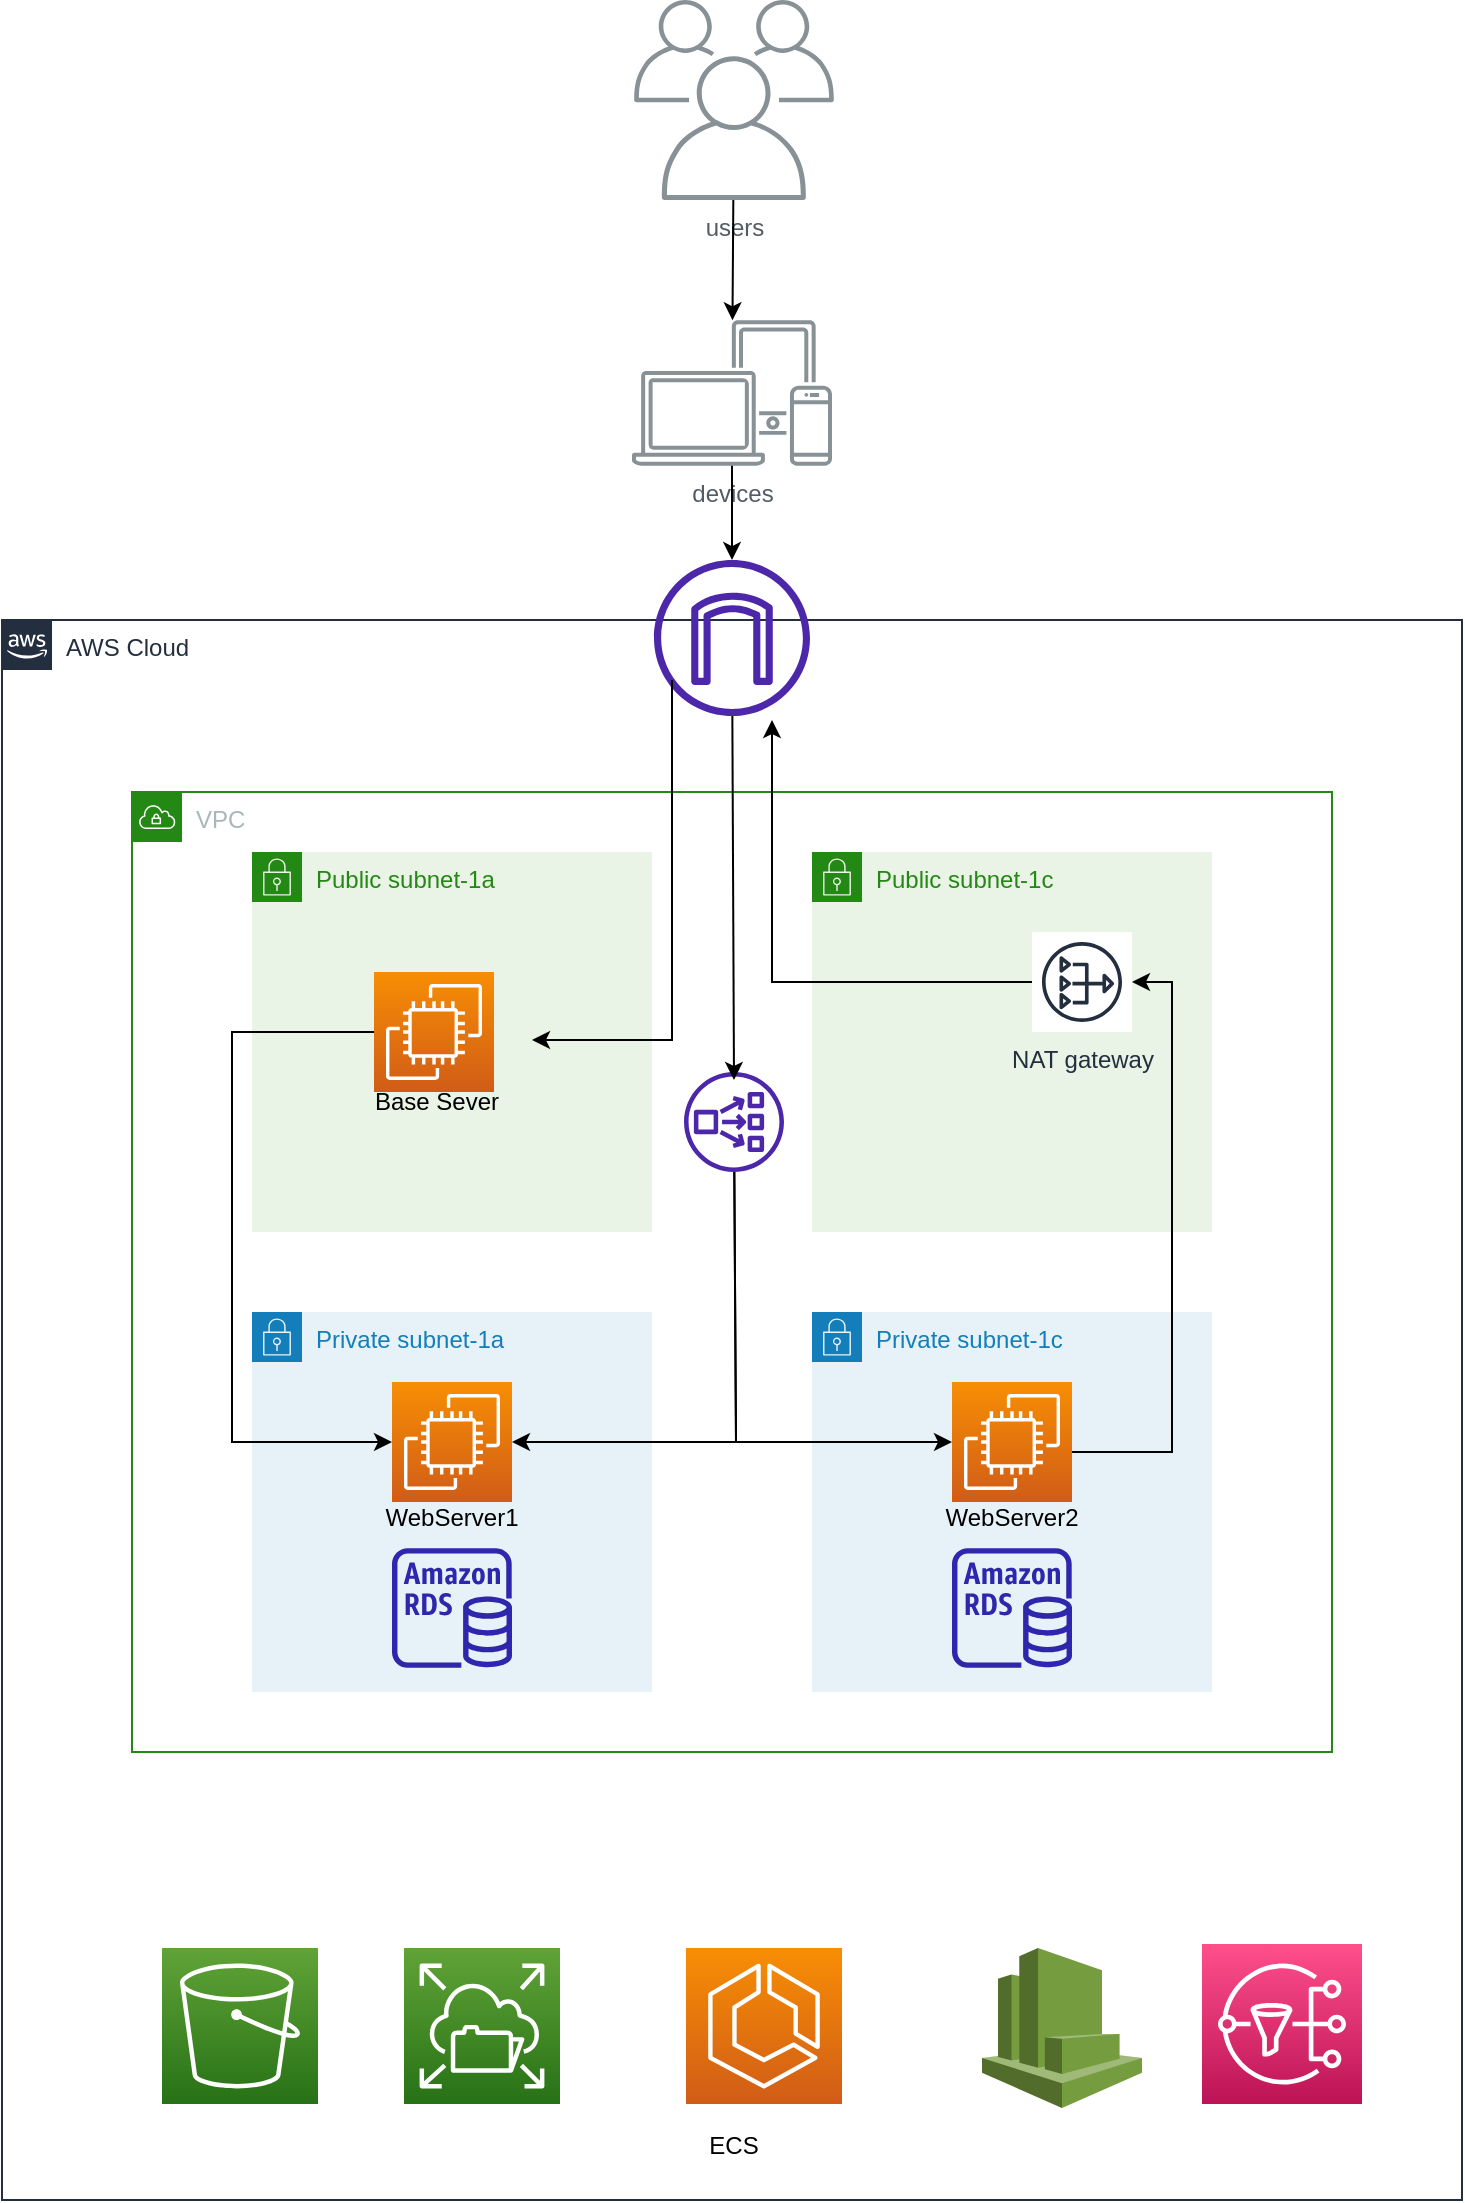 <mxfile version="20.7.4" type="github">
  <diagram id="Ht1M8jgEwFfnCIfOTk4-" name="Page-1">
    <mxGraphModel dx="1444" dy="2125" grid="1" gridSize="10" guides="1" tooltips="1" connect="1" arrows="1" fold="1" page="1" pageScale="1" pageWidth="827" pageHeight="1169" math="0" shadow="0">
      <root>
        <mxCell id="0" />
        <mxCell id="1" parent="0" />
        <mxCell id="wT7R8Gb02gKqp-uB0HgC-1" value="users" style="sketch=0;outlineConnect=0;gradientColor=none;fontColor=#545B64;strokeColor=none;fillColor=#879196;dashed=0;verticalLabelPosition=bottom;verticalAlign=top;align=center;html=1;fontSize=12;fontStyle=0;aspect=fixed;shape=mxgraph.aws4.illustration_users;pointerEvents=1" vertex="1" parent="1">
          <mxGeometry x="371" y="-150" width="100" height="100" as="geometry" />
        </mxCell>
        <mxCell id="wT7R8Gb02gKqp-uB0HgC-2" value="devices" style="sketch=0;outlineConnect=0;gradientColor=none;fontColor=#545B64;strokeColor=none;fillColor=#879196;dashed=0;verticalLabelPosition=bottom;verticalAlign=top;align=center;html=1;fontSize=12;fontStyle=0;aspect=fixed;shape=mxgraph.aws4.illustration_devices;pointerEvents=1" vertex="1" parent="1">
          <mxGeometry x="370" y="10" width="100" height="73" as="geometry" />
        </mxCell>
        <mxCell id="wT7R8Gb02gKqp-uB0HgC-3" value="AWS Cloud" style="points=[[0,0],[0.25,0],[0.5,0],[0.75,0],[1,0],[1,0.25],[1,0.5],[1,0.75],[1,1],[0.75,1],[0.5,1],[0.25,1],[0,1],[0,0.75],[0,0.5],[0,0.25]];outlineConnect=0;gradientColor=none;html=1;whiteSpace=wrap;fontSize=12;fontStyle=0;container=1;pointerEvents=0;collapsible=0;recursiveResize=0;shape=mxgraph.aws4.group;grIcon=mxgraph.aws4.group_aws_cloud_alt;strokeColor=#232F3E;fillColor=none;verticalAlign=top;align=left;spacingLeft=30;fontColor=#232F3E;dashed=0;" vertex="1" parent="1">
          <mxGeometry x="55" y="160" width="730" height="790" as="geometry" />
        </mxCell>
        <mxCell id="wT7R8Gb02gKqp-uB0HgC-141" value="VPC" style="points=[[0,0],[0.25,0],[0.5,0],[0.75,0],[1,0],[1,0.25],[1,0.5],[1,0.75],[1,1],[0.75,1],[0.5,1],[0.25,1],[0,1],[0,0.75],[0,0.5],[0,0.25]];outlineConnect=0;gradientColor=none;html=1;whiteSpace=wrap;fontSize=12;fontStyle=0;container=1;pointerEvents=0;collapsible=0;recursiveResize=0;shape=mxgraph.aws4.group;grIcon=mxgraph.aws4.group_vpc;strokeColor=#248814;fillColor=none;verticalAlign=top;align=left;spacingLeft=30;fontColor=#AAB7B8;dashed=0;" vertex="1" parent="wT7R8Gb02gKqp-uB0HgC-3">
          <mxGeometry x="65" y="86" width="600" height="480" as="geometry" />
        </mxCell>
        <mxCell id="wT7R8Gb02gKqp-uB0HgC-142" value="Public subnet-1a" style="points=[[0,0],[0.25,0],[0.5,0],[0.75,0],[1,0],[1,0.25],[1,0.5],[1,0.75],[1,1],[0.75,1],[0.5,1],[0.25,1],[0,1],[0,0.75],[0,0.5],[0,0.25]];outlineConnect=0;gradientColor=none;html=1;whiteSpace=wrap;fontSize=12;fontStyle=0;container=1;pointerEvents=0;collapsible=0;recursiveResize=0;shape=mxgraph.aws4.group;grIcon=mxgraph.aws4.group_security_group;grStroke=0;strokeColor=#248814;fillColor=#E9F3E6;verticalAlign=top;align=left;spacingLeft=30;fontColor=#248814;dashed=0;" vertex="1" parent="wT7R8Gb02gKqp-uB0HgC-141">
          <mxGeometry x="60" y="30" width="200" height="190" as="geometry" />
        </mxCell>
        <mxCell id="wT7R8Gb02gKqp-uB0HgC-143" value="Base Sever" style="text;strokeColor=none;align=center;fillColor=none;html=1;verticalAlign=middle;whiteSpace=wrap;rounded=0;" vertex="1" parent="wT7R8Gb02gKqp-uB0HgC-142">
          <mxGeometry x="58" y="110" width="69" height="30" as="geometry" />
        </mxCell>
        <mxCell id="wT7R8Gb02gKqp-uB0HgC-144" value="Public subnet-1c" style="points=[[0,0],[0.25,0],[0.5,0],[0.75,0],[1,0],[1,0.25],[1,0.5],[1,0.75],[1,1],[0.75,1],[0.5,1],[0.25,1],[0,1],[0,0.75],[0,0.5],[0,0.25]];outlineConnect=0;gradientColor=none;html=1;whiteSpace=wrap;fontSize=12;fontStyle=0;container=1;pointerEvents=0;collapsible=0;recursiveResize=0;shape=mxgraph.aws4.group;grIcon=mxgraph.aws4.group_security_group;grStroke=0;strokeColor=#248814;fillColor=#E9F3E6;verticalAlign=top;align=left;spacingLeft=30;fontColor=#248814;dashed=0;" vertex="1" parent="wT7R8Gb02gKqp-uB0HgC-141">
          <mxGeometry x="340" y="30" width="200" height="190" as="geometry" />
        </mxCell>
        <mxCell id="wT7R8Gb02gKqp-uB0HgC-145" value="Private subnet-1c" style="points=[[0,0],[0.25,0],[0.5,0],[0.75,0],[1,0],[1,0.25],[1,0.5],[1,0.75],[1,1],[0.75,1],[0.5,1],[0.25,1],[0,1],[0,0.75],[0,0.5],[0,0.25]];outlineConnect=0;gradientColor=none;html=1;whiteSpace=wrap;fontSize=12;fontStyle=0;container=1;pointerEvents=0;collapsible=0;recursiveResize=0;shape=mxgraph.aws4.group;grIcon=mxgraph.aws4.group_security_group;grStroke=0;strokeColor=#147EBA;fillColor=#E6F2F8;verticalAlign=top;align=left;spacingLeft=30;fontColor=#147EBA;dashed=0;" vertex="1" parent="wT7R8Gb02gKqp-uB0HgC-3">
          <mxGeometry x="405" y="346" width="200" height="190" as="geometry" />
        </mxCell>
        <mxCell id="wT7R8Gb02gKqp-uB0HgC-146" value="" style="sketch=0;points=[[0,0,0],[0.25,0,0],[0.5,0,0],[0.75,0,0],[1,0,0],[0,1,0],[0.25,1,0],[0.5,1,0],[0.75,1,0],[1,1,0],[0,0.25,0],[0,0.5,0],[0,0.75,0],[1,0.25,0],[1,0.5,0],[1,0.75,0]];outlineConnect=0;fontColor=#232F3E;gradientColor=#F78E04;gradientDirection=north;fillColor=#D05C17;strokeColor=#ffffff;dashed=0;verticalLabelPosition=bottom;verticalAlign=top;align=center;html=1;fontSize=12;fontStyle=0;aspect=fixed;shape=mxgraph.aws4.resourceIcon;resIcon=mxgraph.aws4.ec2;" vertex="1" parent="wT7R8Gb02gKqp-uB0HgC-145">
          <mxGeometry x="70" y="35" width="60" height="60" as="geometry" />
        </mxCell>
        <mxCell id="wT7R8Gb02gKqp-uB0HgC-147" value="Private subnet-1a" style="points=[[0,0],[0.25,0],[0.5,0],[0.75,0],[1,0],[1,0.25],[1,0.5],[1,0.75],[1,1],[0.75,1],[0.5,1],[0.25,1],[0,1],[0,0.75],[0,0.5],[0,0.25]];outlineConnect=0;gradientColor=none;html=1;whiteSpace=wrap;fontSize=12;fontStyle=0;container=1;pointerEvents=0;collapsible=0;recursiveResize=0;shape=mxgraph.aws4.group;grIcon=mxgraph.aws4.group_security_group;grStroke=0;strokeColor=#147EBA;fillColor=#E6F2F8;verticalAlign=top;align=left;spacingLeft=30;fontColor=#147EBA;dashed=0;" vertex="1" parent="wT7R8Gb02gKqp-uB0HgC-3">
          <mxGeometry x="125" y="346" width="200" height="190" as="geometry" />
        </mxCell>
        <mxCell id="wT7R8Gb02gKqp-uB0HgC-148" value="" style="sketch=0;outlineConnect=0;fontColor=#232F3E;gradientColor=none;fillColor=#2E27AD;strokeColor=none;dashed=0;verticalLabelPosition=bottom;verticalAlign=top;align=center;html=1;fontSize=12;fontStyle=0;aspect=fixed;pointerEvents=1;shape=mxgraph.aws4.rds_instance;" vertex="1" parent="wT7R8Gb02gKqp-uB0HgC-147">
          <mxGeometry x="70" y="118" width="60" height="60" as="geometry" />
        </mxCell>
        <mxCell id="wT7R8Gb02gKqp-uB0HgC-149" value="" style="sketch=0;points=[[0,0,0],[0.25,0,0],[0.5,0,0],[0.75,0,0],[1,0,0],[0,1,0],[0.25,1,0],[0.5,1,0],[0.75,1,0],[1,1,0],[0,0.25,0],[0,0.5,0],[0,0.75,0],[1,0.25,0],[1,0.5,0],[1,0.75,0]];outlineConnect=0;fontColor=#232F3E;gradientColor=#F78E04;gradientDirection=north;fillColor=#D05C17;strokeColor=#ffffff;dashed=0;verticalLabelPosition=bottom;verticalAlign=top;align=center;html=1;fontSize=12;fontStyle=0;aspect=fixed;shape=mxgraph.aws4.resourceIcon;resIcon=mxgraph.aws4.ec2;" vertex="1" parent="wT7R8Gb02gKqp-uB0HgC-3">
          <mxGeometry x="186" y="176" width="60" height="60" as="geometry" />
        </mxCell>
        <mxCell id="wT7R8Gb02gKqp-uB0HgC-150" value="" style="sketch=0;points=[[0,0,0],[0.25,0,0],[0.5,0,0],[0.75,0,0],[1,0,0],[0,1,0],[0.25,1,0],[0.5,1,0],[0.75,1,0],[1,1,0],[0,0.25,0],[0,0.5,0],[0,0.75,0],[1,0.25,0],[1,0.5,0],[1,0.75,0]];outlineConnect=0;fontColor=#232F3E;gradientColor=#F78E04;gradientDirection=north;fillColor=#D05C17;strokeColor=#ffffff;dashed=0;verticalLabelPosition=bottom;verticalAlign=top;align=center;html=1;fontSize=12;fontStyle=0;aspect=fixed;shape=mxgraph.aws4.resourceIcon;resIcon=mxgraph.aws4.ec2;" vertex="1" parent="wT7R8Gb02gKqp-uB0HgC-3">
          <mxGeometry x="195" y="381" width="60" height="60" as="geometry" />
        </mxCell>
        <mxCell id="wT7R8Gb02gKqp-uB0HgC-151" value="" style="sketch=0;points=[[0,0,0],[0.25,0,0],[0.5,0,0],[0.75,0,0],[1,0,0],[0,1,0],[0.25,1,0],[0.5,1,0],[0.75,1,0],[1,1,0],[0,0.25,0],[0,0.5,0],[0,0.75,0],[1,0.25,0],[1,0.5,0],[1,0.75,0]];outlineConnect=0;fontColor=#232F3E;gradientColor=#60A337;gradientDirection=north;fillColor=#277116;strokeColor=#ffffff;dashed=0;verticalLabelPosition=bottom;verticalAlign=top;align=center;html=1;fontSize=12;fontStyle=0;aspect=fixed;shape=mxgraph.aws4.resourceIcon;resIcon=mxgraph.aws4.s3;" vertex="1" parent="wT7R8Gb02gKqp-uB0HgC-3">
          <mxGeometry x="80" y="664" width="78" height="78" as="geometry" />
        </mxCell>
        <mxCell id="wT7R8Gb02gKqp-uB0HgC-152" value="" style="sketch=0;points=[[0,0,0],[0.25,0,0],[0.5,0,0],[0.75,0,0],[1,0,0],[0,1,0],[0.25,1,0],[0.5,1,0],[0.75,1,0],[1,1,0],[0,0.25,0],[0,0.5,0],[0,0.75,0],[1,0.25,0],[1,0.5,0],[1,0.75,0]];outlineConnect=0;fontColor=#232F3E;gradientColor=#60A337;gradientDirection=north;fillColor=#277116;strokeColor=#ffffff;dashed=0;verticalLabelPosition=bottom;verticalAlign=top;align=center;html=1;fontSize=12;fontStyle=0;aspect=fixed;shape=mxgraph.aws4.resourceIcon;resIcon=mxgraph.aws4.elastic_file_system;" vertex="1" parent="wT7R8Gb02gKqp-uB0HgC-3">
          <mxGeometry x="201" y="664" width="78" height="78" as="geometry" />
        </mxCell>
        <mxCell id="wT7R8Gb02gKqp-uB0HgC-153" value="NAT gateway" style="sketch=0;outlineConnect=0;fontColor=#232F3E;gradientColor=none;strokeColor=#232F3E;fillColor=#ffffff;dashed=0;verticalLabelPosition=bottom;verticalAlign=top;align=center;html=1;fontSize=12;fontStyle=0;aspect=fixed;shape=mxgraph.aws4.resourceIcon;resIcon=mxgraph.aws4.nat_gateway;" vertex="1" parent="wT7R8Gb02gKqp-uB0HgC-3">
          <mxGeometry x="515" y="156" width="50" height="50" as="geometry" />
        </mxCell>
        <mxCell id="wT7R8Gb02gKqp-uB0HgC-154" value="" style="sketch=0;points=[[0,0,0],[0.25,0,0],[0.5,0,0],[0.75,0,0],[1,0,0],[0,1,0],[0.25,1,0],[0.5,1,0],[0.75,1,0],[1,1,0],[0,0.25,0],[0,0.5,0],[0,0.75,0],[1,0.25,0],[1,0.5,0],[1,0.75,0]];outlineConnect=0;fontColor=#232F3E;gradientColor=#F78E04;gradientDirection=north;fillColor=#D05C17;strokeColor=#ffffff;dashed=0;verticalLabelPosition=bottom;verticalAlign=top;align=center;html=1;fontSize=12;fontStyle=0;aspect=fixed;shape=mxgraph.aws4.resourceIcon;resIcon=mxgraph.aws4.ecs;" vertex="1" parent="wT7R8Gb02gKqp-uB0HgC-3">
          <mxGeometry x="342" y="664" width="78" height="78" as="geometry" />
        </mxCell>
        <mxCell id="wT7R8Gb02gKqp-uB0HgC-155" value="" style="sketch=0;outlineConnect=0;fontColor=#232F3E;gradientColor=none;fillColor=#2E27AD;strokeColor=none;dashed=0;verticalLabelPosition=bottom;verticalAlign=top;align=center;html=1;fontSize=12;fontStyle=0;aspect=fixed;pointerEvents=1;shape=mxgraph.aws4.rds_instance;" vertex="1" parent="wT7R8Gb02gKqp-uB0HgC-3">
          <mxGeometry x="475" y="464" width="60" height="60" as="geometry" />
        </mxCell>
        <mxCell id="wT7R8Gb02gKqp-uB0HgC-156" value="" style="outlineConnect=0;dashed=0;verticalLabelPosition=bottom;verticalAlign=top;align=center;html=1;shape=mxgraph.aws3.cloudwatch;fillColor=#759C3E;gradientColor=none;" vertex="1" parent="wT7R8Gb02gKqp-uB0HgC-3">
          <mxGeometry x="490" y="664" width="80" height="80" as="geometry" />
        </mxCell>
        <mxCell id="wT7R8Gb02gKqp-uB0HgC-157" value="" style="sketch=0;points=[[0,0,0],[0.25,0,0],[0.5,0,0],[0.75,0,0],[1,0,0],[0,1,0],[0.25,1,0],[0.5,1,0],[0.75,1,0],[1,1,0],[0,0.25,0],[0,0.5,0],[0,0.75,0],[1,0.25,0],[1,0.5,0],[1,0.75,0]];outlineConnect=0;fontColor=#232F3E;gradientColor=#FF4F8B;gradientDirection=north;fillColor=#BC1356;strokeColor=#ffffff;dashed=0;verticalLabelPosition=bottom;verticalAlign=top;align=center;html=1;fontSize=12;fontStyle=0;aspect=fixed;shape=mxgraph.aws4.resourceIcon;resIcon=mxgraph.aws4.sns;" vertex="1" parent="wT7R8Gb02gKqp-uB0HgC-3">
          <mxGeometry x="600" y="662" width="80" height="80" as="geometry" />
        </mxCell>
        <mxCell id="wT7R8Gb02gKqp-uB0HgC-158" value="" style="edgeStyle=none;orthogonalLoop=1;jettySize=auto;html=1;rounded=0;exitX=1;exitY=0.5;exitDx=0;exitDy=0;exitPerimeter=0;startArrow=classic;startFill=1;endArrow=none;endFill=0;" edge="1" source="wT7R8Gb02gKqp-uB0HgC-150" target="wT7R8Gb02gKqp-uB0HgC-160" parent="wT7R8Gb02gKqp-uB0HgC-3">
          <mxGeometry width="80" relative="1" as="geometry">
            <mxPoint x="175" y="166" as="sourcePoint" />
            <mxPoint x="265" y="166" as="targetPoint" />
            <Array as="points">
              <mxPoint x="367" y="411" />
            </Array>
          </mxGeometry>
        </mxCell>
        <mxCell id="wT7R8Gb02gKqp-uB0HgC-159" value="" style="edgeStyle=none;orthogonalLoop=1;jettySize=auto;html=1;rounded=0;startArrow=classic;startFill=1;endArrow=none;endFill=0;exitX=0;exitY=0.5;exitDx=0;exitDy=0;exitPerimeter=0;" edge="1" source="wT7R8Gb02gKqp-uB0HgC-146" target="wT7R8Gb02gKqp-uB0HgC-160" parent="wT7R8Gb02gKqp-uB0HgC-3">
          <mxGeometry width="80" relative="1" as="geometry">
            <mxPoint x="175" y="166" as="sourcePoint" />
            <mxPoint x="255" y="166" as="targetPoint" />
            <Array as="points">
              <mxPoint x="367" y="411" />
            </Array>
          </mxGeometry>
        </mxCell>
        <mxCell id="wT7R8Gb02gKqp-uB0HgC-160" value="" style="sketch=0;outlineConnect=0;fontColor=#232F3E;gradientColor=none;fillColor=#4D27AA;strokeColor=none;dashed=0;verticalLabelPosition=bottom;verticalAlign=top;align=center;html=1;fontSize=12;fontStyle=0;aspect=fixed;pointerEvents=1;shape=mxgraph.aws4.network_load_balancer;" vertex="1" parent="wT7R8Gb02gKqp-uB0HgC-3">
          <mxGeometry x="341" y="226" width="50" height="50" as="geometry" />
        </mxCell>
        <mxCell id="wT7R8Gb02gKqp-uB0HgC-161" value="" style="edgeStyle=none;orthogonalLoop=1;jettySize=auto;html=1;rounded=0;startArrow=classic;startFill=1;endArrow=none;endFill=0;entryX=1;entryY=0.5;entryDx=0;entryDy=0;entryPerimeter=0;exitX=1;exitY=0.4;exitDx=0;exitDy=0;exitPerimeter=0;" edge="1" parent="wT7R8Gb02gKqp-uB0HgC-3">
          <mxGeometry width="80" relative="1" as="geometry">
            <mxPoint x="565" y="181" as="sourcePoint" />
            <mxPoint x="535" y="416" as="targetPoint" />
            <Array as="points">
              <mxPoint x="585" y="181" />
              <mxPoint x="585" y="416" />
            </Array>
          </mxGeometry>
        </mxCell>
        <mxCell id="wT7R8Gb02gKqp-uB0HgC-162" value="" style="edgeStyle=none;orthogonalLoop=1;jettySize=auto;html=1;rounded=0;startArrow=classic;startFill=1;endArrow=none;endFill=0;exitX=0;exitY=0.5;exitDx=0;exitDy=0;exitPerimeter=0;entryX=0;entryY=0.5;entryDx=0;entryDy=0;entryPerimeter=0;" edge="1" source="wT7R8Gb02gKqp-uB0HgC-150" target="wT7R8Gb02gKqp-uB0HgC-149" parent="wT7R8Gb02gKqp-uB0HgC-3">
          <mxGeometry width="80" relative="1" as="geometry">
            <mxPoint x="285" y="56" as="sourcePoint" />
            <mxPoint x="365" y="56" as="targetPoint" />
            <Array as="points">
              <mxPoint x="115" y="411" />
              <mxPoint x="115" y="206" />
            </Array>
          </mxGeometry>
        </mxCell>
        <mxCell id="wT7R8Gb02gKqp-uB0HgC-163" value="WebServer1" style="text;strokeColor=none;align=center;fillColor=none;html=1;verticalAlign=middle;whiteSpace=wrap;rounded=0;" vertex="1" parent="wT7R8Gb02gKqp-uB0HgC-3">
          <mxGeometry x="195" y="434" width="60" height="30" as="geometry" />
        </mxCell>
        <mxCell id="wT7R8Gb02gKqp-uB0HgC-164" value="WebServer2" style="text;strokeColor=none;align=center;fillColor=none;html=1;verticalAlign=middle;whiteSpace=wrap;rounded=0;" vertex="1" parent="wT7R8Gb02gKqp-uB0HgC-3">
          <mxGeometry x="475" y="434" width="60" height="30" as="geometry" />
        </mxCell>
        <mxCell id="wT7R8Gb02gKqp-uB0HgC-18" value="" style="edgeStyle=none;orthogonalLoop=1;jettySize=auto;html=1;rounded=0;" edge="1" parent="1" source="wT7R8Gb02gKqp-uB0HgC-1" target="wT7R8Gb02gKqp-uB0HgC-2">
          <mxGeometry width="80" relative="1" as="geometry">
            <mxPoint x="463" y="-20" as="sourcePoint" />
            <mxPoint x="410" y="40" as="targetPoint" />
            <Array as="points" />
          </mxGeometry>
        </mxCell>
        <mxCell id="wT7R8Gb02gKqp-uB0HgC-19" value="" style="edgeStyle=none;orthogonalLoop=1;jettySize=auto;html=1;rounded=0;" edge="1" parent="1" source="wT7R8Gb02gKqp-uB0HgC-2" target="wT7R8Gb02gKqp-uB0HgC-36">
          <mxGeometry width="80" relative="1" as="geometry">
            <mxPoint x="410" y="130" as="sourcePoint" />
            <mxPoint x="420" y="140" as="targetPoint" />
            <Array as="points" />
          </mxGeometry>
        </mxCell>
        <mxCell id="wT7R8Gb02gKqp-uB0HgC-36" value="" style="sketch=0;outlineConnect=0;fontColor=#232F3E;gradientColor=none;fillColor=#4D27AA;strokeColor=none;dashed=0;verticalLabelPosition=bottom;verticalAlign=top;align=center;html=1;fontSize=12;fontStyle=0;aspect=fixed;pointerEvents=1;shape=mxgraph.aws4.internet_gateway;" vertex="1" parent="1">
          <mxGeometry x="381" y="130" width="78" height="78" as="geometry" />
        </mxCell>
        <mxCell id="wT7R8Gb02gKqp-uB0HgC-35" value="" style="edgeStyle=none;orthogonalLoop=1;jettySize=auto;html=1;rounded=0;" edge="1" parent="1" source="wT7R8Gb02gKqp-uB0HgC-36">
          <mxGeometry width="80" relative="1" as="geometry">
            <mxPoint x="414.857" y="200" as="sourcePoint" />
            <mxPoint x="421" y="390" as="targetPoint" />
            <Array as="points" />
          </mxGeometry>
        </mxCell>
        <mxCell id="wT7R8Gb02gKqp-uB0HgC-82" value="ECS" style="text;strokeColor=none;align=center;fillColor=none;html=1;verticalAlign=middle;whiteSpace=wrap;rounded=0;" vertex="1" parent="1">
          <mxGeometry x="391" y="908" width="60" height="30" as="geometry" />
        </mxCell>
        <mxCell id="wT7R8Gb02gKqp-uB0HgC-140" value="" style="edgeStyle=none;orthogonalLoop=1;jettySize=auto;html=1;rounded=0;startArrow=classic;startFill=1;endArrow=none;endFill=0;" edge="1" parent="1">
          <mxGeometry width="80" relative="1" as="geometry">
            <mxPoint x="320" y="370" as="sourcePoint" />
            <mxPoint x="390" y="190" as="targetPoint" />
            <Array as="points">
              <mxPoint x="390" y="370" />
            </Array>
          </mxGeometry>
        </mxCell>
        <mxCell id="wT7R8Gb02gKqp-uB0HgC-167" value="" style="edgeStyle=none;orthogonalLoop=1;jettySize=auto;html=1;rounded=0;startArrow=classic;startFill=1;endArrow=none;endFill=0;" edge="1" parent="1" target="wT7R8Gb02gKqp-uB0HgC-153">
          <mxGeometry width="80" relative="1" as="geometry">
            <mxPoint x="440" y="210" as="sourcePoint" />
            <mxPoint x="530" y="460" as="targetPoint" />
            <Array as="points">
              <mxPoint x="440" y="341" />
            </Array>
          </mxGeometry>
        </mxCell>
      </root>
    </mxGraphModel>
  </diagram>
</mxfile>
